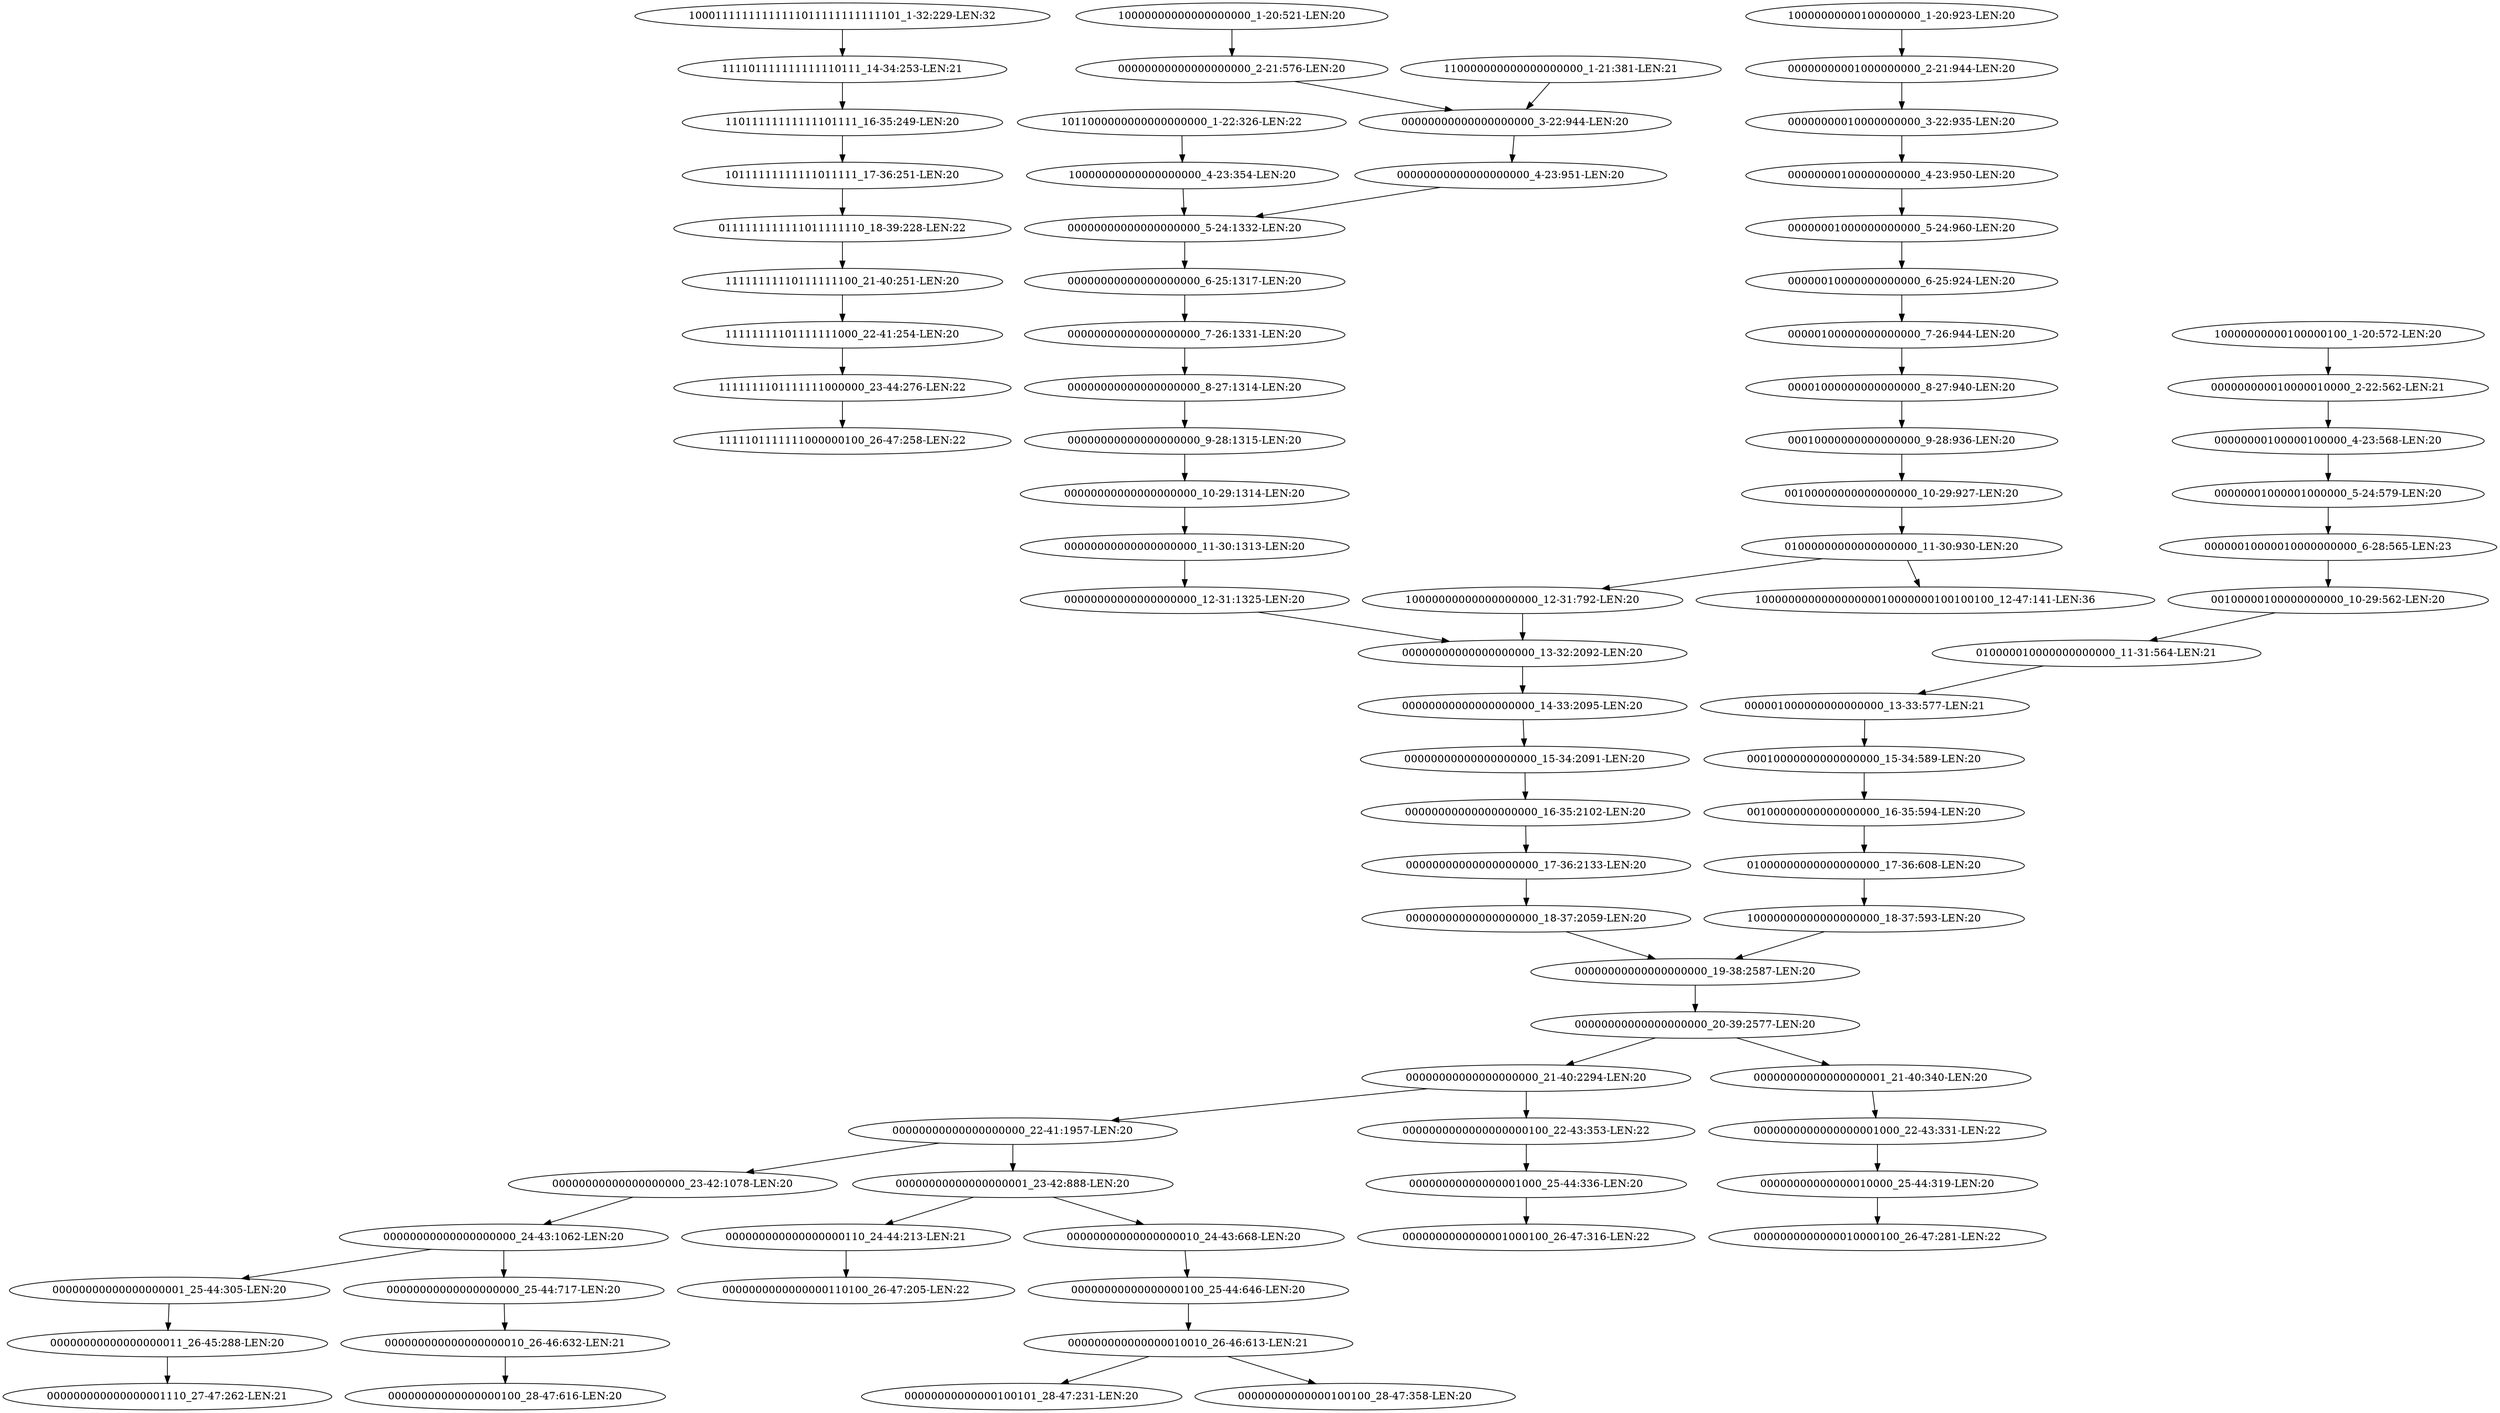 digraph G {
    "11011111111111101111_16-35:249-LEN:20" -> "10111111111111011111_17-36:251-LEN:20";
    "10000000000000000000_18-37:593-LEN:20" -> "00000000000000000000_19-38:2587-LEN:20";
    "00000000100000100000_4-23:568-LEN:20" -> "00000001000001000000_5-24:579-LEN:20";
    "000000000000000000110_24-44:213-LEN:21" -> "0000000000000000110100_26-47:205-LEN:22";
    "10000000000000000000_4-23:354-LEN:20" -> "00000000000000000000_5-24:1332-LEN:20";
    "00000000000000000000_8-27:1314-LEN:20" -> "00000000000000000000_9-28:1315-LEN:20";
    "00000000000000000000_11-30:1313-LEN:20" -> "00000000000000000000_12-31:1325-LEN:20";
    "00000000000000000000_5-24:1332-LEN:20" -> "00000000000000000000_6-25:1317-LEN:20";
    "00000000000000000000_20-39:2577-LEN:20" -> "00000000000000000000_21-40:2294-LEN:20";
    "00000000000000000000_20-39:2577-LEN:20" -> "00000000000000000001_21-40:340-LEN:20";
    "00000010000010000000000_6-28:565-LEN:23" -> "00100000100000000000_10-29:562-LEN:20";
    "10001111111111111011111111111101_1-32:229-LEN:32" -> "111101111111111110111_14-34:253-LEN:21";
    "00000000000000000000_6-25:1317-LEN:20" -> "00000000000000000000_7-26:1331-LEN:20";
    "10000000000000000000_12-31:792-LEN:20" -> "00000000000000000000_13-32:2092-LEN:20";
    "00000000000000000000_16-35:2102-LEN:20" -> "00000000000000000000_17-36:2133-LEN:20";
    "00000000000000001000_25-44:336-LEN:20" -> "0000000000000001000100_26-47:316-LEN:22";
    "00000000000000000000_7-26:1331-LEN:20" -> "00000000000000000000_8-27:1314-LEN:20";
    "11111111110111111100_21-40:251-LEN:20" -> "11111111101111111000_22-41:254-LEN:20";
    "10111111111111011111_17-36:251-LEN:20" -> "0111111111111011111110_18-39:228-LEN:22";
    "00000000000000000000_24-43:1062-LEN:20" -> "00000000000000000001_25-44:305-LEN:20";
    "00000000000000000000_24-43:1062-LEN:20" -> "00000000000000000000_25-44:717-LEN:20";
    "111101111111111110111_14-34:253-LEN:21" -> "11011111111111101111_16-35:249-LEN:20";
    "00000000000000000011_26-45:288-LEN:20" -> "000000000000000001110_27-47:262-LEN:21";
    "00010000000000000000_15-34:589-LEN:20" -> "00100000000000000000_16-35:594-LEN:20";
    "000000000000000010010_26-46:613-LEN:21" -> "00000000000000100101_28-47:231-LEN:20";
    "000000000000000010010_26-46:613-LEN:21" -> "00000000000000100100_28-47:358-LEN:20";
    "00000000000000000000_21-40:2294-LEN:20" -> "00000000000000000000_22-41:1957-LEN:20";
    "00000000000000000000_21-40:2294-LEN:20" -> "0000000000000000000100_22-43:353-LEN:22";
    "00000000000000000000_17-36:2133-LEN:20" -> "00000000000000000000_18-37:2059-LEN:20";
    "00000000000000000010_24-43:668-LEN:20" -> "00000000000000000100_25-44:646-LEN:20";
    "00000000000000000000_4-23:951-LEN:20" -> "00000000000000000000_5-24:1332-LEN:20";
    "00000000000000000000_23-42:1078-LEN:20" -> "00000000000000000000_24-43:1062-LEN:20";
    "00000000000000000001_25-44:305-LEN:20" -> "00000000000000000011_26-45:288-LEN:20";
    "000001000000000000000_13-33:577-LEN:21" -> "00010000000000000000_15-34:589-LEN:20";
    "01000000000000000000_17-36:608-LEN:20" -> "10000000000000000000_18-37:593-LEN:20";
    "11111111101111111000_22-41:254-LEN:20" -> "1111111101111111000000_23-44:276-LEN:22";
    "00000100000000000000_7-26:944-LEN:20" -> "00001000000000000000_8-27:940-LEN:20";
    "00000000000000000000_19-38:2587-LEN:20" -> "00000000000000000000_20-39:2577-LEN:20";
    "00000000000000000000_2-21:576-LEN:20" -> "00000000000000000000_3-22:944-LEN:20";
    "1011000000000000000000_1-22:326-LEN:22" -> "10000000000000000000_4-23:354-LEN:20";
    "00000000000000000001_21-40:340-LEN:20" -> "0000000000000000001000_22-43:331-LEN:22";
    "010000010000000000000_11-31:564-LEN:21" -> "000001000000000000000_13-33:577-LEN:21";
    "00000000000000000000_15-34:2091-LEN:20" -> "00000000000000000000_16-35:2102-LEN:20";
    "00000000010000000000_3-22:935-LEN:20" -> "00000000100000000000_4-23:950-LEN:20";
    "00000000000000010000_25-44:319-LEN:20" -> "0000000000000010000100_26-47:281-LEN:22";
    "000000000000000000010_26-46:632-LEN:21" -> "00000000000000000100_28-47:616-LEN:20";
    "00000000000000000001_23-42:888-LEN:20" -> "000000000000000000110_24-44:213-LEN:21";
    "00000000000000000001_23-42:888-LEN:20" -> "00000000000000000010_24-43:668-LEN:20";
    "00000000000000000000_9-28:1315-LEN:20" -> "00000000000000000000_10-29:1314-LEN:20";
    "10000000000100000000_1-20:923-LEN:20" -> "00000000001000000000_2-21:944-LEN:20";
    "00000000000000000000_25-44:717-LEN:20" -> "000000000000000000010_26-46:632-LEN:21";
    "00000000000000000000_12-31:1325-LEN:20" -> "00000000000000000000_13-32:2092-LEN:20";
    "00000000000000000000_13-32:2092-LEN:20" -> "00000000000000000000_14-33:2095-LEN:20";
    "00000000000000000100_25-44:646-LEN:20" -> "000000000000000010010_26-46:613-LEN:21";
    "00000000000000000000_14-33:2095-LEN:20" -> "00000000000000000000_15-34:2091-LEN:20";
    "0111111111111011111110_18-39:228-LEN:22" -> "11111111110111111100_21-40:251-LEN:20";
    "00000000001000000000_2-21:944-LEN:20" -> "00000000010000000000_3-22:935-LEN:20";
    "00000010000000000000_6-25:924-LEN:20" -> "00000100000000000000_7-26:944-LEN:20";
    "01000000000000000000_11-30:930-LEN:20" -> "10000000000000000000_12-31:792-LEN:20";
    "01000000000000000000_11-30:930-LEN:20" -> "100000000000000000010000000100100100_12-47:141-LEN:36";
    "00000000000000000000_3-22:944-LEN:20" -> "00000000000000000000_4-23:951-LEN:20";
    "00100000100000000000_10-29:562-LEN:20" -> "010000010000000000000_11-31:564-LEN:21";
    "0000000000000000001000_22-43:331-LEN:22" -> "00000000000000010000_25-44:319-LEN:20";
    "00001000000000000000_8-27:940-LEN:20" -> "00010000000000000000_9-28:936-LEN:20";
    "00010000000000000000_9-28:936-LEN:20" -> "00100000000000000000_10-29:927-LEN:20";
    "00000001000000000000_5-24:960-LEN:20" -> "00000010000000000000_6-25:924-LEN:20";
    "10000000000000000000_1-20:521-LEN:20" -> "00000000000000000000_2-21:576-LEN:20";
    "00000000100000000000_4-23:950-LEN:20" -> "00000001000000000000_5-24:960-LEN:20";
    "00100000000000000000_16-35:594-LEN:20" -> "01000000000000000000_17-36:608-LEN:20";
    "00100000000000000000_10-29:927-LEN:20" -> "01000000000000000000_11-30:930-LEN:20";
    "000000000010000010000_2-22:562-LEN:21" -> "00000000100000100000_4-23:568-LEN:20";
    "00000000000000000000_22-41:1957-LEN:20" -> "00000000000000000000_23-42:1078-LEN:20";
    "00000000000000000000_22-41:1957-LEN:20" -> "00000000000000000001_23-42:888-LEN:20";
    "110000000000000000000_1-21:381-LEN:21" -> "00000000000000000000_3-22:944-LEN:20";
    "00000001000001000000_5-24:579-LEN:20" -> "00000010000010000000000_6-28:565-LEN:23";
    "00000000000000000000_10-29:1314-LEN:20" -> "00000000000000000000_11-30:1313-LEN:20";
    "0000000000000000000100_22-43:353-LEN:22" -> "00000000000000001000_25-44:336-LEN:20";
    "00000000000000000000_18-37:2059-LEN:20" -> "00000000000000000000_19-38:2587-LEN:20";
    "10000000000100000100_1-20:572-LEN:20" -> "000000000010000010000_2-22:562-LEN:21";
    "1111111101111111000000_23-44:276-LEN:22" -> "1111101111111000000100_26-47:258-LEN:22";
}
